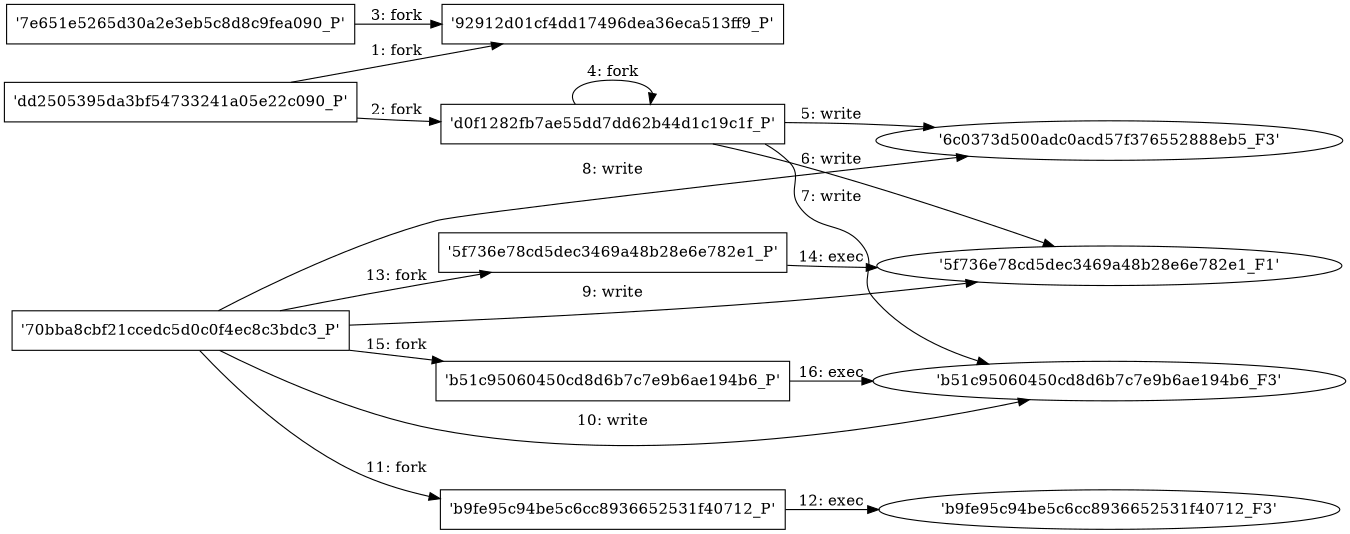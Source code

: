digraph "D:\Learning\Paper\apt\基于CTI的攻击预警\Dataset\攻击图\ASGfromALLCTI\New Stealthy Ad Clicking Tactics Found in Popular Apps on Google Play.dot" {
rankdir="LR"
size="9"
fixedsize="false"
splines="true"
nodesep=0.3
ranksep=0
fontsize=10
overlap="scalexy"
engine= "neato"
	"'dd2505395da3bf54733241a05e22c090_P'" [node_type=Process shape=box]
	"'92912d01cf4dd17496dea36eca513ff9_P'" [node_type=Process shape=box]
	"'dd2505395da3bf54733241a05e22c090_P'" -> "'92912d01cf4dd17496dea36eca513ff9_P'" [label="1: fork"]
	"'dd2505395da3bf54733241a05e22c090_P'" [node_type=Process shape=box]
	"'d0f1282fb7ae55dd7dd62b44d1c19c1f_P'" [node_type=Process shape=box]
	"'dd2505395da3bf54733241a05e22c090_P'" -> "'d0f1282fb7ae55dd7dd62b44d1c19c1f_P'" [label="2: fork"]
	"'7e651e5265d30a2e3eb5c8d8c9fea090_P'" [node_type=Process shape=box]
	"'92912d01cf4dd17496dea36eca513ff9_P'" [node_type=Process shape=box]
	"'7e651e5265d30a2e3eb5c8d8c9fea090_P'" -> "'92912d01cf4dd17496dea36eca513ff9_P'" [label="3: fork"]
	"'d0f1282fb7ae55dd7dd62b44d1c19c1f_P'" [node_type=Process shape=box]
	"'d0f1282fb7ae55dd7dd62b44d1c19c1f_P'" [node_type=Process shape=box]
	"'d0f1282fb7ae55dd7dd62b44d1c19c1f_P'" -> "'d0f1282fb7ae55dd7dd62b44d1c19c1f_P'" [label="4: fork"]
	"'6c0373d500adc0acd57f376552888eb5_F3'" [node_type=file shape=ellipse]
	"'d0f1282fb7ae55dd7dd62b44d1c19c1f_P'" [node_type=Process shape=box]
	"'d0f1282fb7ae55dd7dd62b44d1c19c1f_P'" -> "'6c0373d500adc0acd57f376552888eb5_F3'" [label="5: write"]
	"'5f736e78cd5dec3469a48b28e6e782e1_F1'" [node_type=file shape=ellipse]
	"'d0f1282fb7ae55dd7dd62b44d1c19c1f_P'" [node_type=Process shape=box]
	"'d0f1282fb7ae55dd7dd62b44d1c19c1f_P'" -> "'5f736e78cd5dec3469a48b28e6e782e1_F1'" [label="6: write"]
	"'b51c95060450cd8d6b7c7e9b6ae194b6_F3'" [node_type=file shape=ellipse]
	"'d0f1282fb7ae55dd7dd62b44d1c19c1f_P'" [node_type=Process shape=box]
	"'d0f1282fb7ae55dd7dd62b44d1c19c1f_P'" -> "'b51c95060450cd8d6b7c7e9b6ae194b6_F3'" [label="7: write"]
	"'6c0373d500adc0acd57f376552888eb5_F3'" [node_type=file shape=ellipse]
	"'70bba8cbf21ccedc5d0c0f4ec8c3bdc3_P'" [node_type=Process shape=box]
	"'70bba8cbf21ccedc5d0c0f4ec8c3bdc3_P'" -> "'6c0373d500adc0acd57f376552888eb5_F3'" [label="8: write"]
	"'5f736e78cd5dec3469a48b28e6e782e1_F1'" [node_type=file shape=ellipse]
	"'70bba8cbf21ccedc5d0c0f4ec8c3bdc3_P'" [node_type=Process shape=box]
	"'70bba8cbf21ccedc5d0c0f4ec8c3bdc3_P'" -> "'5f736e78cd5dec3469a48b28e6e782e1_F1'" [label="9: write"]
	"'b51c95060450cd8d6b7c7e9b6ae194b6_F3'" [node_type=file shape=ellipse]
	"'70bba8cbf21ccedc5d0c0f4ec8c3bdc3_P'" [node_type=Process shape=box]
	"'70bba8cbf21ccedc5d0c0f4ec8c3bdc3_P'" -> "'b51c95060450cd8d6b7c7e9b6ae194b6_F3'" [label="10: write"]
	"'70bba8cbf21ccedc5d0c0f4ec8c3bdc3_P'" [node_type=Process shape=box]
	"'b9fe95c94be5c6cc8936652531f40712_P'" [node_type=Process shape=box]
	"'70bba8cbf21ccedc5d0c0f4ec8c3bdc3_P'" -> "'b9fe95c94be5c6cc8936652531f40712_P'" [label="11: fork"]
	"'b9fe95c94be5c6cc8936652531f40712_P'" [node_type=Process shape=box]
	"'b9fe95c94be5c6cc8936652531f40712_F3'" [node_type=File shape=ellipse]
	"'b9fe95c94be5c6cc8936652531f40712_P'" -> "'b9fe95c94be5c6cc8936652531f40712_F3'" [label="12: exec"]
	"'70bba8cbf21ccedc5d0c0f4ec8c3bdc3_P'" [node_type=Process shape=box]
	"'5f736e78cd5dec3469a48b28e6e782e1_P'" [node_type=Process shape=box]
	"'70bba8cbf21ccedc5d0c0f4ec8c3bdc3_P'" -> "'5f736e78cd5dec3469a48b28e6e782e1_P'" [label="13: fork"]
	"'5f736e78cd5dec3469a48b28e6e782e1_P'" [node_type=Process shape=box]
	"'5f736e78cd5dec3469a48b28e6e782e1_F1'" [node_type=File shape=ellipse]
	"'5f736e78cd5dec3469a48b28e6e782e1_P'" -> "'5f736e78cd5dec3469a48b28e6e782e1_F1'" [label="14: exec"]
	"'70bba8cbf21ccedc5d0c0f4ec8c3bdc3_P'" [node_type=Process shape=box]
	"'b51c95060450cd8d6b7c7e9b6ae194b6_P'" [node_type=Process shape=box]
	"'70bba8cbf21ccedc5d0c0f4ec8c3bdc3_P'" -> "'b51c95060450cd8d6b7c7e9b6ae194b6_P'" [label="15: fork"]
	"'b51c95060450cd8d6b7c7e9b6ae194b6_P'" [node_type=Process shape=box]
	"'b51c95060450cd8d6b7c7e9b6ae194b6_F3'" [node_type=File shape=ellipse]
	"'b51c95060450cd8d6b7c7e9b6ae194b6_P'" -> "'b51c95060450cd8d6b7c7e9b6ae194b6_F3'" [label="16: exec"]
}
